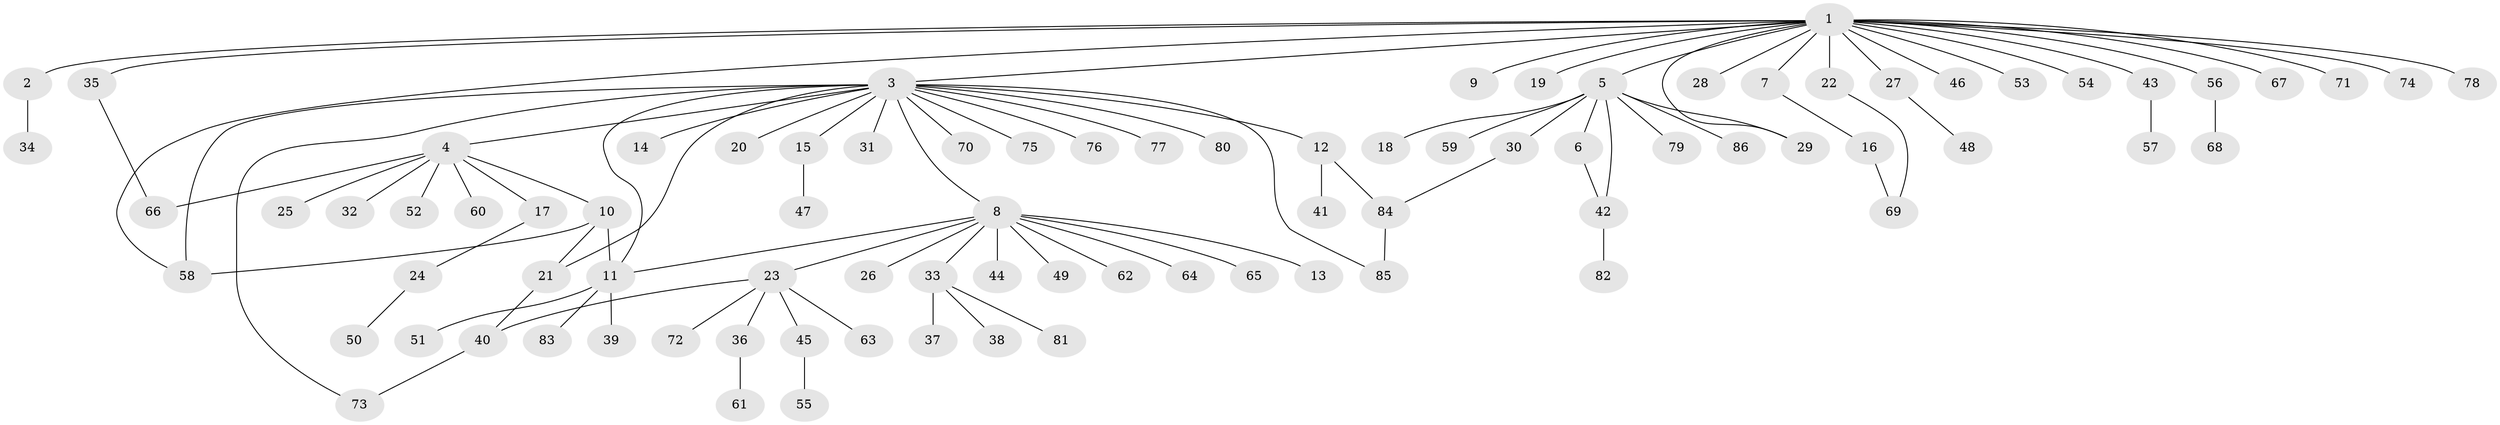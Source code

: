 // original degree distribution, {25: 0.00819672131147541, 2: 0.28688524590163933, 21: 0.00819672131147541, 9: 0.00819672131147541, 12: 0.00819672131147541, 13: 0.00819672131147541, 1: 0.5245901639344263, 4: 0.01639344262295082, 8: 0.01639344262295082, 3: 0.10655737704918032, 5: 0.00819672131147541}
// Generated by graph-tools (version 1.1) at 2025/50/03/04/25 22:50:16]
// undirected, 86 vertices, 98 edges
graph export_dot {
  node [color=gray90,style=filled];
  1;
  2;
  3;
  4;
  5;
  6;
  7;
  8;
  9;
  10;
  11;
  12;
  13;
  14;
  15;
  16;
  17;
  18;
  19;
  20;
  21;
  22;
  23;
  24;
  25;
  26;
  27;
  28;
  29;
  30;
  31;
  32;
  33;
  34;
  35;
  36;
  37;
  38;
  39;
  40;
  41;
  42;
  43;
  44;
  45;
  46;
  47;
  48;
  49;
  50;
  51;
  52;
  53;
  54;
  55;
  56;
  57;
  58;
  59;
  60;
  61;
  62;
  63;
  64;
  65;
  66;
  67;
  68;
  69;
  70;
  71;
  72;
  73;
  74;
  75;
  76;
  77;
  78;
  79;
  80;
  81;
  82;
  83;
  84;
  85;
  86;
  1 -- 2 [weight=1.0];
  1 -- 3 [weight=1.0];
  1 -- 5 [weight=1.0];
  1 -- 7 [weight=1.0];
  1 -- 9 [weight=1.0];
  1 -- 19 [weight=1.0];
  1 -- 22 [weight=1.0];
  1 -- 27 [weight=1.0];
  1 -- 28 [weight=1.0];
  1 -- 29 [weight=1.0];
  1 -- 35 [weight=1.0];
  1 -- 43 [weight=1.0];
  1 -- 46 [weight=1.0];
  1 -- 53 [weight=1.0];
  1 -- 54 [weight=1.0];
  1 -- 56 [weight=1.0];
  1 -- 58 [weight=1.0];
  1 -- 67 [weight=1.0];
  1 -- 71 [weight=1.0];
  1 -- 74 [weight=1.0];
  1 -- 78 [weight=1.0];
  2 -- 34 [weight=1.0];
  3 -- 4 [weight=1.0];
  3 -- 8 [weight=1.0];
  3 -- 11 [weight=1.0];
  3 -- 12 [weight=1.0];
  3 -- 14 [weight=1.0];
  3 -- 15 [weight=1.0];
  3 -- 20 [weight=1.0];
  3 -- 21 [weight=1.0];
  3 -- 31 [weight=1.0];
  3 -- 58 [weight=1.0];
  3 -- 70 [weight=1.0];
  3 -- 73 [weight=1.0];
  3 -- 75 [weight=1.0];
  3 -- 76 [weight=1.0];
  3 -- 77 [weight=1.0];
  3 -- 80 [weight=1.0];
  3 -- 85 [weight=1.0];
  4 -- 10 [weight=1.0];
  4 -- 17 [weight=1.0];
  4 -- 25 [weight=1.0];
  4 -- 32 [weight=1.0];
  4 -- 52 [weight=1.0];
  4 -- 60 [weight=1.0];
  4 -- 66 [weight=1.0];
  5 -- 6 [weight=1.0];
  5 -- 18 [weight=1.0];
  5 -- 29 [weight=1.0];
  5 -- 30 [weight=1.0];
  5 -- 42 [weight=1.0];
  5 -- 59 [weight=1.0];
  5 -- 79 [weight=1.0];
  5 -- 86 [weight=1.0];
  6 -- 42 [weight=1.0];
  7 -- 16 [weight=1.0];
  8 -- 11 [weight=1.0];
  8 -- 13 [weight=1.0];
  8 -- 23 [weight=1.0];
  8 -- 26 [weight=1.0];
  8 -- 33 [weight=1.0];
  8 -- 44 [weight=1.0];
  8 -- 49 [weight=1.0];
  8 -- 62 [weight=1.0];
  8 -- 64 [weight=1.0];
  8 -- 65 [weight=1.0];
  10 -- 11 [weight=2.0];
  10 -- 21 [weight=1.0];
  10 -- 58 [weight=1.0];
  11 -- 39 [weight=1.0];
  11 -- 51 [weight=1.0];
  11 -- 83 [weight=1.0];
  12 -- 41 [weight=1.0];
  12 -- 84 [weight=1.0];
  15 -- 47 [weight=1.0];
  16 -- 69 [weight=1.0];
  17 -- 24 [weight=1.0];
  21 -- 40 [weight=1.0];
  22 -- 69 [weight=1.0];
  23 -- 36 [weight=1.0];
  23 -- 40 [weight=1.0];
  23 -- 45 [weight=1.0];
  23 -- 63 [weight=1.0];
  23 -- 72 [weight=1.0];
  24 -- 50 [weight=1.0];
  27 -- 48 [weight=1.0];
  30 -- 84 [weight=1.0];
  33 -- 37 [weight=1.0];
  33 -- 38 [weight=1.0];
  33 -- 81 [weight=1.0];
  35 -- 66 [weight=1.0];
  36 -- 61 [weight=1.0];
  40 -- 73 [weight=1.0];
  42 -- 82 [weight=1.0];
  43 -- 57 [weight=1.0];
  45 -- 55 [weight=1.0];
  56 -- 68 [weight=1.0];
  84 -- 85 [weight=1.0];
}
